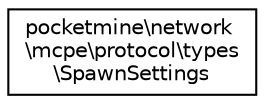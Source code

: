 digraph "Graphical Class Hierarchy"
{
 // INTERACTIVE_SVG=YES
 // LATEX_PDF_SIZE
  edge [fontname="Helvetica",fontsize="10",labelfontname="Helvetica",labelfontsize="10"];
  node [fontname="Helvetica",fontsize="10",shape=record];
  rankdir="LR";
  Node0 [label="pocketmine\\network\l\\mcpe\\protocol\\types\l\\SpawnSettings",height=0.2,width=0.4,color="black", fillcolor="white", style="filled",URL="$d9/d71/classpocketmine_1_1network_1_1mcpe_1_1protocol_1_1types_1_1_spawn_settings.html",tooltip=" "];
}
